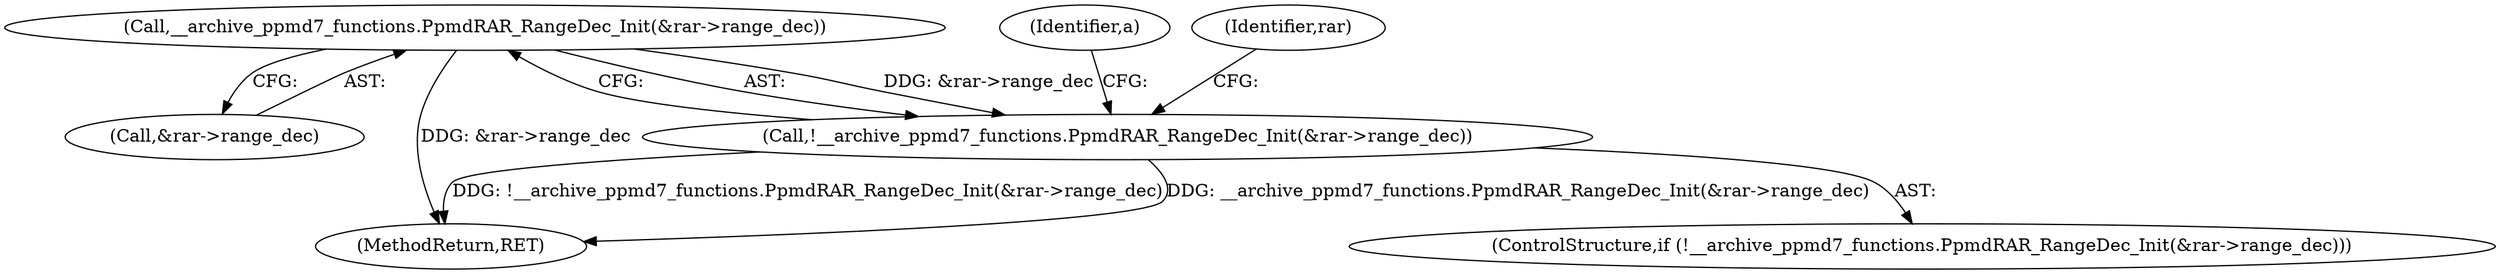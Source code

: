 digraph "0_libarchive_05caadc7eedbef471ac9610809ba683f0c698700@pointer" {
"1000402" [label="(Call,__archive_ppmd7_functions.PpmdRAR_RangeDec_Init(&rar->range_dec))"];
"1000401" [label="(Call,!__archive_ppmd7_functions.PpmdRAR_RangeDec_Init(&rar->range_dec))"];
"1000403" [label="(Call,&rar->range_dec)"];
"1000411" [label="(Identifier,a)"];
"1000400" [label="(ControlStructure,if (!__archive_ppmd7_functions.PpmdRAR_RangeDec_Init(&rar->range_dec)))"];
"1000402" [label="(Call,__archive_ppmd7_functions.PpmdRAR_RangeDec_Init(&rar->range_dec))"];
"1001023" [label="(MethodReturn,RET)"];
"1000912" [label="(Identifier,rar)"];
"1000401" [label="(Call,!__archive_ppmd7_functions.PpmdRAR_RangeDec_Init(&rar->range_dec))"];
"1000402" -> "1000401"  [label="AST: "];
"1000402" -> "1000403"  [label="CFG: "];
"1000403" -> "1000402"  [label="AST: "];
"1000401" -> "1000402"  [label="CFG: "];
"1000402" -> "1001023"  [label="DDG: &rar->range_dec"];
"1000402" -> "1000401"  [label="DDG: &rar->range_dec"];
"1000401" -> "1000400"  [label="AST: "];
"1000411" -> "1000401"  [label="CFG: "];
"1000912" -> "1000401"  [label="CFG: "];
"1000401" -> "1001023"  [label="DDG: !__archive_ppmd7_functions.PpmdRAR_RangeDec_Init(&rar->range_dec)"];
"1000401" -> "1001023"  [label="DDG: __archive_ppmd7_functions.PpmdRAR_RangeDec_Init(&rar->range_dec)"];
}
